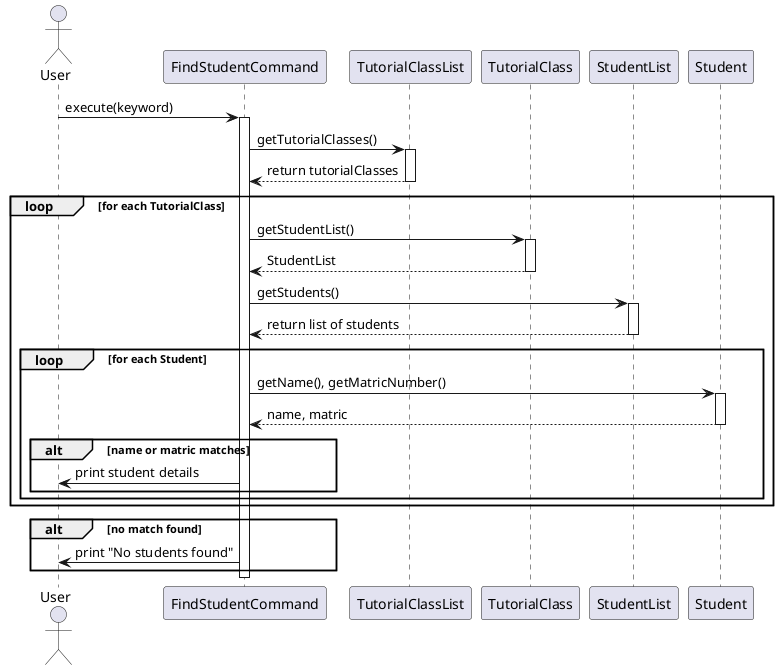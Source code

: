 @startuml
actor User

participant "FindStudentCommand" as FSC
participant "TutorialClassList" as TCL
participant "TutorialClass" as TC
participant "StudentList" as SL
participant "Student" as S

User -> FSC: execute(keyword)
activate FSC

    FSC -> TCL: getTutorialClasses()
    activate TCL
    TCL --> FSC: return tutorialClasses
    deactivate TCL

    loop for each TutorialClass
        FSC -> TC: getStudentList()
        activate TC
        TC --> FSC: StudentList
        deactivate TC

        FSC -> SL: getStudents()
        activate SL
        SL --> FSC: return list of students
        deactivate SL

        loop for each Student
            FSC -> S: getName(), getMatricNumber()
            activate S
            S --> FSC: name, matric
            deactivate S

            alt name or matric matches
                FSC -> User: print student details
            end
        end
    end

    alt no match found
        FSC -> User: print "No students found"
    end

    deactivate FSC

@enduml

